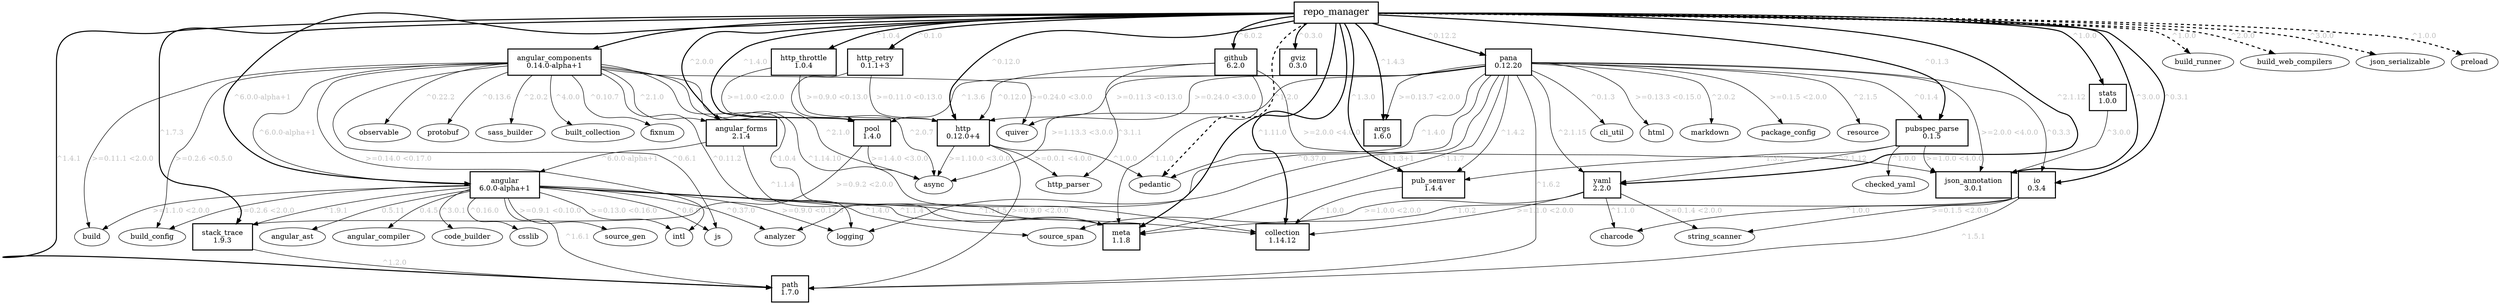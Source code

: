 digraph pubviz {
  graph [nodesep="0.2"];
  edge [fontcolor=gray];

  angular [label="angular
6.0.0-alpha+1", shape=box, margin="0.25,0.15", style=bold];
  angular -> analyzer [label="^0.37.0"];
  angular -> angular_ast [label="0.5.11"];
  angular -> angular_compiler [label="0.4.5"];
  angular -> build [label=">=1.1.0 <2.0.0"];
  angular -> build_config [label=">=0.2.6 <2.0.0"];
  angular -> code_builder [label="^3.0.1"];
  angular -> collection [label="^1.14.5"];
  angular -> csslib [label="^0.16.0"];
  angular -> intl [label=">=0.13.0 <0.16.0"];
  angular -> js [label="^0.6.0"];
  angular -> logging [label=">=0.9.0 <0.12.0"];
  angular -> meta [label="^1.1.4"];
  angular -> path [label="^1.6.1"];
  angular -> source_gen [label=">=0.9.1 <0.10.0"];
  angular -> source_span [label="^1.4.0"];
  angular -> stack_trace [label="^1.9.1"];

  angular_components [label="angular_components
0.14.0-alpha+1", shape=box, margin="0.25,0.15", style=bold];
  angular_components -> angular [label="^6.0.0-alpha+1"];
  angular_components -> angular_forms [label="^2.1.0"];
  angular_components -> async [label="^2.1.0"];
  angular_components -> build [label=">=0.11.1 <2.0.0"];
  angular_components -> build_config [label=">=0.2.6 <0.5.0"];
  angular_components -> built_collection [label="^4.0.0"];
  angular_components -> collection [label="^1.14.10"];
  angular_components -> fixnum [label="^0.10.7"];
  angular_components -> intl [label=">=0.14.0 <0.17.0"];
  angular_components -> js [label="^0.6.1"];
  angular_components -> logging [label="^0.11.2"];
  angular_components -> meta [label="^1.0.4"];
  angular_components -> observable [label="^0.22.2"];
  angular_components -> protobuf [label="^0.13.6"];
  angular_components -> quiver [label=">=0.24.0 <3.0.0"];
  angular_components -> sass_builder [label="^2.0.2"];

  angular_forms [label="angular_forms
2.1.4", shape=box, margin="0.25,0.15", style=bold];
  angular_forms -> angular [label="^6.0.0-alpha+1"];
  angular_forms -> meta [label="^1.1.4"];

  args [label="args
1.6.0", shape=box, margin="0.25,0.15", style=bold];

  collection [label="collection
1.14.12", shape=box, margin="0.25,0.15", style=bold];

  github [label="github
6.2.0", shape=box, margin="0.25,0.15", style=bold];
  github -> http [label="^0.12.0"];
  github -> http_parser [label="^3.1.1"];
  github -> json_annotation [label=">=2.0.0 <4.0.0"];
  github -> meta [label="^1.1.0"];

  gviz [label="gviz
0.3.0", shape=box, margin="0.25,0.15", style=bold];

  http [label="http
0.12.0+4", shape=box, margin="0.25,0.15", style=bold];
  http -> async [label=">=1.10.0 <3.0.0"];
  http -> http_parser [label=">=0.0.1 <4.0.0"];
  http -> path [label=">=0.9.0 <2.0.0"];
  http -> pedantic [label="^1.0.0"];

  http_retry [label="http_retry
0.1.1+3", shape=box, margin="0.25,0.15", style=bold];
  http_retry -> async [label="^2.0.7"];
  http_retry -> http [label=">=0.11.0 <0.13.0"];

  http_throttle [label="http_throttle
1.0.4", shape=box, margin="0.25,0.15", style=bold];
  http_throttle -> http [label=">=0.9.0 <0.13.0"];
  http_throttle -> pool [label=">=1.0.0 <2.0.0"];

  io [label="io
0.3.4", shape=box, margin="0.25,0.15", style=bold];
  io -> charcode [label="^1.0.0"];
  io -> meta [label="^1.0.2"];
  io -> path [label="^1.5.1"];
  io -> string_scanner [label=">=0.1.5 <2.0.0"];

  json_annotation [label="json_annotation
3.0.1", shape=box, margin="0.25,0.15", style=bold];

  meta [label="meta
1.1.8", shape=box, margin="0.25,0.15", style=bold];

  pana [label="pana
0.12.20", shape=box, margin="0.25,0.15", style=bold];
  pana -> analyzer [label="^0.37.0"];
  pana -> args [label=">=0.13.7 <2.0.0"];
  pana -> async [label=">=1.13.3 <3.0.0"];
  pana -> cli_util [label="^0.1.3"];
  pana -> html [label=">=0.13.3 <0.15.0"];
  pana -> http [label=">=0.11.3 <0.13.0"];
  pana -> io [label="^0.3.3"];
  pana -> json_annotation [label=">=2.0.0 <4.0.0"];
  pana -> logging [label="^0.11.3+1"];
  pana -> markdown [label="^2.0.2"];
  pana -> meta [label="^1.1.7"];
  pana -> package_config [label=">=0.1.5 <2.0.0"];
  pana -> path [label="^1.6.2"];
  pana -> pedantic [label="^1.4.0"];
  pana -> pool [label="^1.3.6"];
  pana -> pub_semver [label="^1.4.2"];
  pana -> pubspec_parse [label="^0.1.4"];
  pana -> quiver [label=">=0.24.0 <3.0.0"];
  pana -> resource [label="^2.1.5"];
  pana -> yaml [label="^2.1.15"];

  path [label="path
1.7.0", shape=box, margin="0.25,0.15", style=bold];

  pool [label="pool
1.4.0", shape=box, margin="0.25,0.15", style=bold];
  pool -> async [label=">=1.4.0 <3.0.0"];
  pool -> stack_trace [label=">=0.9.2 <2.0.0"];

  pub_semver [label="pub_semver
1.4.4", shape=box, margin="0.25,0.15", style=bold];
  pub_semver -> collection [label="^1.0.0"];

  pubspec_parse [label="pubspec_parse
0.1.5", shape=box, margin="0.25,0.15", style=bold];
  pubspec_parse -> checked_yaml [label="^1.0.0"];
  pubspec_parse -> json_annotation [label=">=1.0.0 <4.0.0"];
  pubspec_parse -> pub_semver [label="^1.3.2"];
  pubspec_parse -> yaml [label="^2.1.12"];

  repo_manager [label=repo_manager, fontsize="18", style=bold, shape=box, margin="0.25,0.15"];
  repo_manager -> angular [label="^6.0.0-alpha+1", penwidth="2"];
  repo_manager -> angular_components [penwidth="2"];
  repo_manager -> angular_forms [label="^2.0.0", penwidth="2"];
  repo_manager -> args [label="^1.4.3", penwidth="2"];
  repo_manager -> collection [label="^1.11.0", penwidth="2"];
  repo_manager -> github [label="^6.0.2", penwidth="2"];
  repo_manager -> gviz [label="^0.3.0", penwidth="2"];
  repo_manager -> http [label="^0.12.0", penwidth="2"];
  repo_manager -> http_retry [label="^0.1.0", penwidth="2"];
  repo_manager -> http_throttle [label="^1.0.4", penwidth="2"];
  repo_manager -> io [label="^0.3.1", penwidth="2"];
  repo_manager -> json_annotation [label="^3.0.0", penwidth="2"];
  repo_manager -> meta [penwidth="2"];
  repo_manager -> pana [label="^0.12.2", penwidth="2"];
  repo_manager -> path [label="^1.4.1", penwidth="2"];
  repo_manager -> pool [label="^1.4.0", penwidth="2"];
  repo_manager -> pub_semver [label="^1.3.0", penwidth="2"];
  repo_manager -> pubspec_parse [label="^0.1.3", penwidth="2"];
  repo_manager -> stack_trace [label="^1.7.3", penwidth="2"];
  repo_manager -> stats [label="^1.0.0", penwidth="2"];
  repo_manager -> yaml [label="^2.1.12", penwidth="2"];
  repo_manager -> build_runner [label="^1.0.0", penwidth="2", style=dashed];
  repo_manager -> build_web_compilers [label="^2.0.0", penwidth="2", style=dashed];
  repo_manager -> json_serializable [label="^3.0.0", penwidth="2", style=dashed];
  repo_manager -> pedantic [label="^1.2.0", penwidth="2", style=dashed];
  repo_manager -> preload [label="^1.0.0", penwidth="2", style=dashed];

  stack_trace [label="stack_trace
1.9.3", shape=box, margin="0.25,0.15", style=bold];
  stack_trace -> path [label="^1.2.0"];

  stats [label="stats
1.0.0", shape=box, margin="0.25,0.15", style=bold];
  stats -> json_annotation [label="^3.0.0"];

  yaml [label="yaml
2.2.0", shape=box, margin="0.25,0.15", style=bold];
  yaml -> charcode [label="^1.1.0"];
  yaml -> collection [label=">=1.1.0 <2.0.0"];
  yaml -> source_span [label=">=1.0.0 <2.0.0"];
  yaml -> string_scanner [label=">=0.1.4 <2.0.0"];
}

